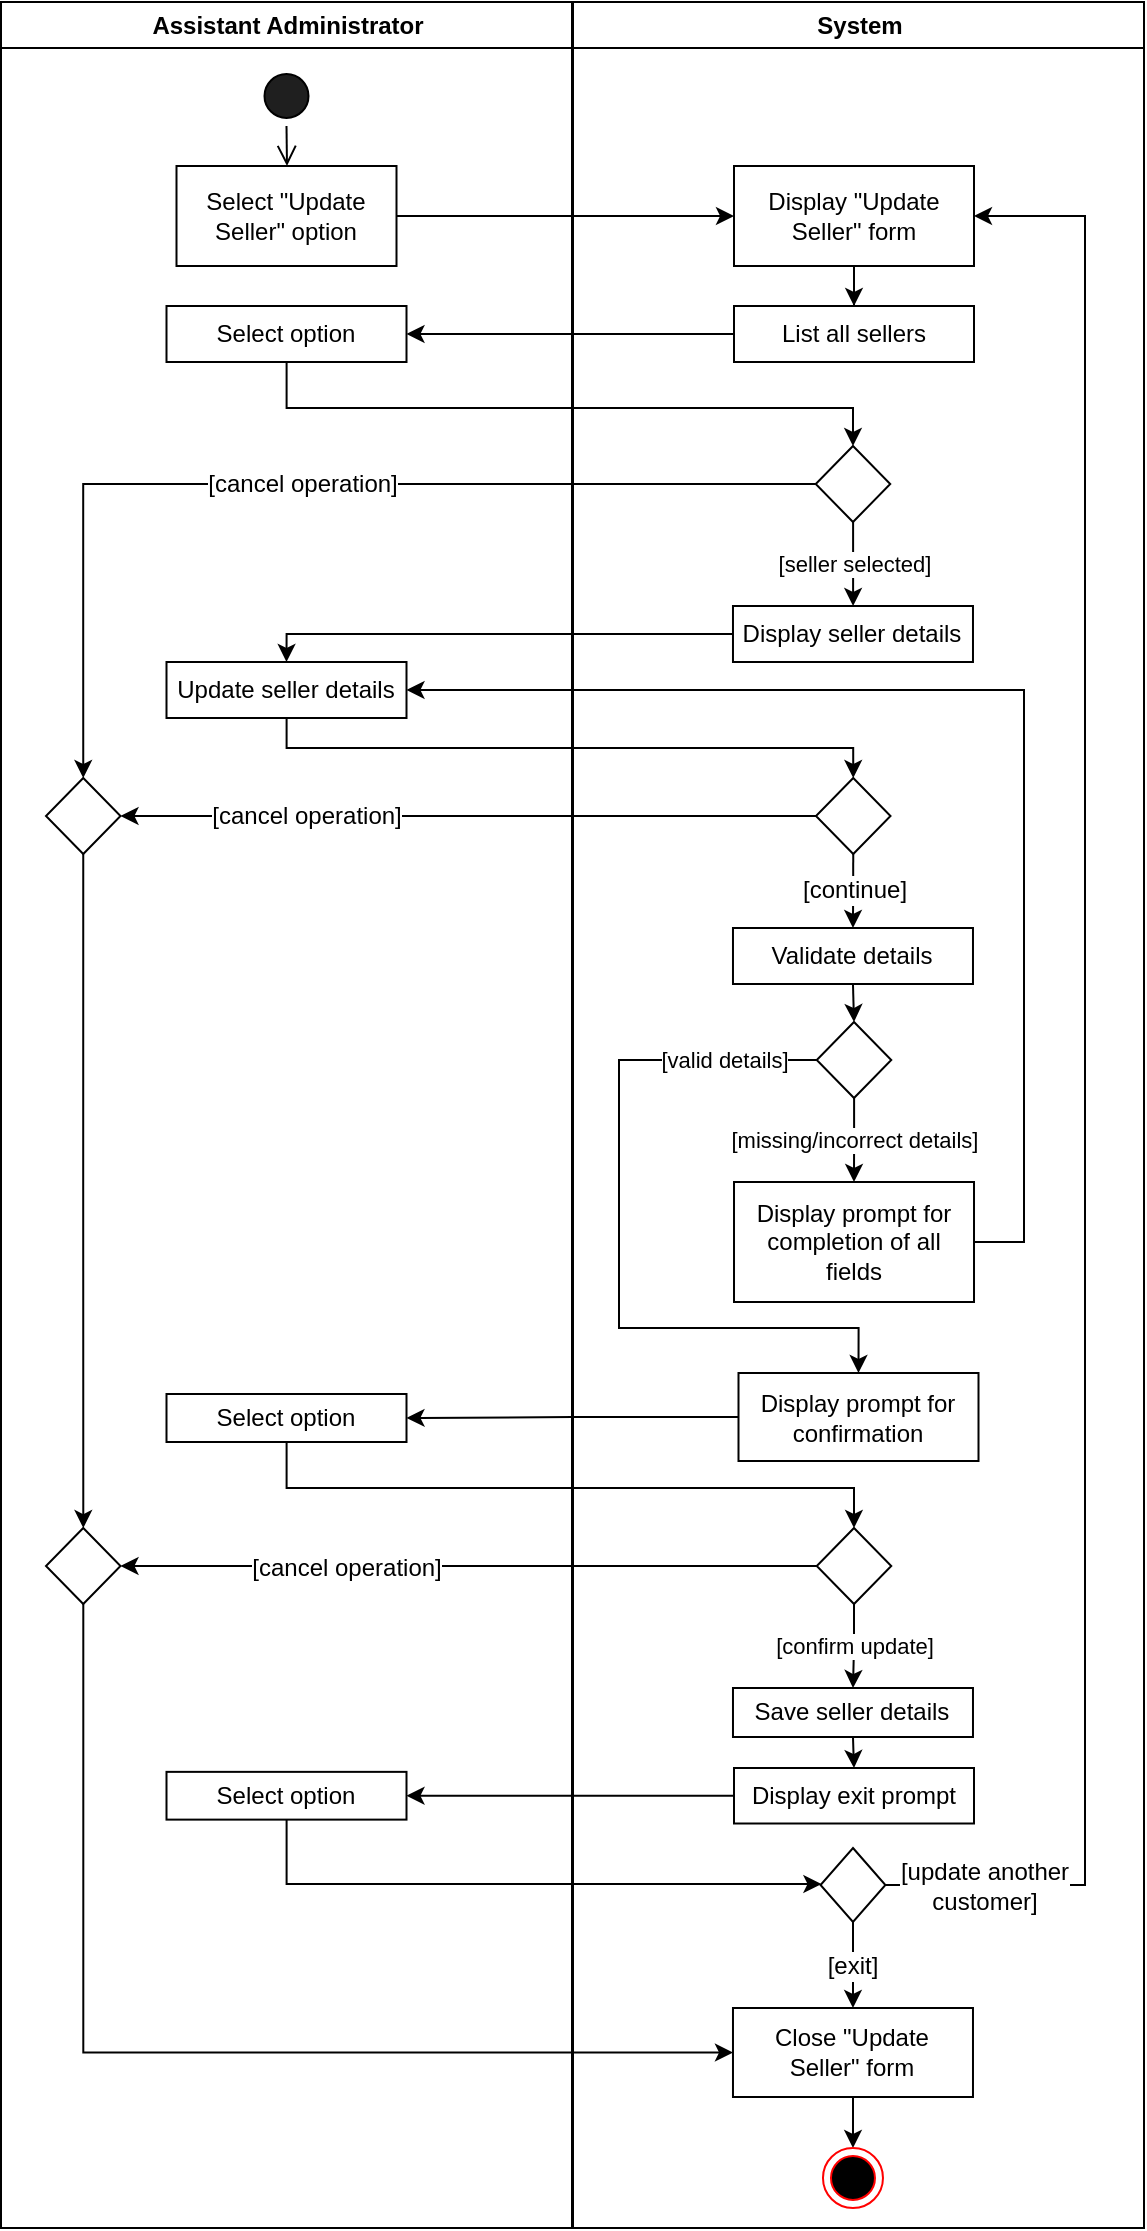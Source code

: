<mxfile version="20.3.6" type="github">
  <diagram name="Page-1" id="e7e014a7-5840-1c2e-5031-d8a46d1fe8dd">
    <mxGraphModel dx="780" dy="1108" grid="1" gridSize="10" guides="1" tooltips="1" connect="1" arrows="1" fold="1" page="1" pageScale="1" pageWidth="1169" pageHeight="1654" math="0" shadow="0">
      <root>
        <mxCell id="0" />
        <mxCell id="1" parent="0" />
        <mxCell id="2" value="Assistant Administrator" style="swimlane;whiteSpace=wrap;rounded=0;deletable=0;movable=0;expand=1;collapsible=0;" parent="1" vertex="1">
          <mxGeometry x="158.5" y="127" width="285.5" height="1113" as="geometry" />
        </mxCell>
        <mxCell id="5" value="" style="ellipse;shape=startState;rounded=0;whiteSpace=wrap;fillColor=#1F1F1F;" parent="2" vertex="1">
          <mxGeometry x="127.75" y="32" width="30" height="30" as="geometry" />
        </mxCell>
        <mxCell id="6" value="" style="edgeStyle=elbowEdgeStyle;elbow=horizontal;verticalAlign=bottom;endArrow=open;endSize=8;endFill=1;rounded=0;exitX=0.5;exitY=1;exitDx=0;exitDy=0;" parent="2" source="5" target="7" edge="1">
          <mxGeometry x="100" y="40" as="geometry">
            <mxPoint x="115" y="110" as="targetPoint" />
            <mxPoint x="140.5" y="90" as="sourcePoint" />
          </mxGeometry>
        </mxCell>
        <mxCell id="7" value="Select &quot;Update Seller&quot; option" style="rounded=0;whiteSpace=wrap;" parent="2" vertex="1">
          <mxGeometry x="87.75" y="82" width="110" height="50" as="geometry" />
        </mxCell>
        <mxCell id="bqYrFDz9AfAW0xV19m9E-46" value="Select option" style="whiteSpace=wrap;html=1;rounded=0;" parent="2" vertex="1">
          <mxGeometry x="82.75" y="152" width="120" height="28" as="geometry" />
        </mxCell>
        <mxCell id="VSnS6wqzOySut8PEu_Ir-9" value="Update seller details" style="whiteSpace=wrap;html=1;rounded=0;" parent="2" vertex="1">
          <mxGeometry x="82.75" y="330" width="120" height="28" as="geometry" />
        </mxCell>
        <mxCell id="VSnS6wqzOySut8PEu_Ir-27" value="Select option" style="whiteSpace=wrap;html=1;rounded=0;" parent="2" vertex="1">
          <mxGeometry x="82.75" y="696" width="120" height="24" as="geometry" />
        </mxCell>
        <mxCell id="VSnS6wqzOySut8PEu_Ir-46" value="" style="rhombus;whiteSpace=wrap;html=1;rounded=0;arcSize=20;fixedWidth=0;" parent="2" vertex="1">
          <mxGeometry x="22.5" y="763" width="37.25" height="38" as="geometry" />
        </mxCell>
        <mxCell id="VSnS6wqzOySut8PEu_Ir-60" style="edgeStyle=orthogonalEdgeStyle;rounded=0;orthogonalLoop=1;jettySize=auto;html=1;exitX=0.5;exitY=1;exitDx=0;exitDy=0;fontFamily=Helvetica;fontSize=12;fontColor=default;" parent="2" source="VSnS6wqzOySut8PEu_Ir-57" target="VSnS6wqzOySut8PEu_Ir-46" edge="1">
          <mxGeometry relative="1" as="geometry" />
        </mxCell>
        <mxCell id="VSnS6wqzOySut8PEu_Ir-57" value="" style="rhombus;whiteSpace=wrap;html=1;rounded=0;" parent="2" vertex="1">
          <mxGeometry x="22.5" y="388" width="37.25" height="38" as="geometry" />
        </mxCell>
        <mxCell id="3" value="System" style="swimlane;whiteSpace=wrap;rounded=0;deletable=0;movable=0;expand=1;collapsible=0;" parent="1" vertex="1">
          <mxGeometry x="444.5" y="127" width="285.5" height="1113" as="geometry" />
        </mxCell>
        <mxCell id="bqYrFDz9AfAW0xV19m9E-45" value="" style="edgeStyle=orthogonalEdgeStyle;rounded=0;orthogonalLoop=1;jettySize=auto;html=1;" parent="3" source="bqYrFDz9AfAW0xV19m9E-42" target="bqYrFDz9AfAW0xV19m9E-44" edge="1">
          <mxGeometry relative="1" as="geometry" />
        </mxCell>
        <mxCell id="bqYrFDz9AfAW0xV19m9E-42" value="Display &quot;Update Seller&quot; form" style="whiteSpace=wrap;html=1;rounded=0;" parent="3" vertex="1">
          <mxGeometry x="80.5" y="82" width="120" height="50" as="geometry" />
        </mxCell>
        <mxCell id="bqYrFDz9AfAW0xV19m9E-44" value="List all sellers" style="whiteSpace=wrap;html=1;rounded=0;" parent="3" vertex="1">
          <mxGeometry x="80.5" y="152" width="120" height="28" as="geometry" />
        </mxCell>
        <object label="[seller selected]" id="VSnS6wqzOySut8PEu_Ir-8">
          <mxCell style="edgeStyle=orthogonalEdgeStyle;rounded=0;orthogonalLoop=1;jettySize=auto;html=1;" parent="3" source="bqYrFDz9AfAW0xV19m9E-48" target="VSnS6wqzOySut8PEu_Ir-7" edge="1">
            <mxGeometry relative="1" as="geometry">
              <Array as="points">
                <mxPoint x="140" y="282" />
                <mxPoint x="140" y="282" />
              </Array>
            </mxGeometry>
          </mxCell>
        </object>
        <mxCell id="bqYrFDz9AfAW0xV19m9E-48" value="" style="rhombus;whiteSpace=wrap;html=1;rounded=0;" parent="3" vertex="1">
          <mxGeometry x="121.37" y="222" width="37.25" height="38" as="geometry" />
        </mxCell>
        <mxCell id="VSnS6wqzOySut8PEu_Ir-7" value="Display seller details" style="whiteSpace=wrap;html=1;rounded=0;" parent="3" vertex="1">
          <mxGeometry x="79.99" y="302" width="120" height="28" as="geometry" />
        </mxCell>
        <mxCell id="VSnS6wqzOySut8PEu_Ir-62" value="[continue]" style="edgeStyle=orthogonalEdgeStyle;rounded=0;orthogonalLoop=1;jettySize=auto;html=1;exitX=0.5;exitY=1;exitDx=0;exitDy=0;entryX=0.5;entryY=0;entryDx=0;entryDy=0;fontFamily=Helvetica;fontSize=12;fontColor=default;" parent="3" source="VSnS6wqzOySut8PEu_Ir-11" target="VSnS6wqzOySut8PEu_Ir-13" edge="1">
          <mxGeometry relative="1" as="geometry" />
        </mxCell>
        <mxCell id="VSnS6wqzOySut8PEu_Ir-11" value="" style="rhombus;whiteSpace=wrap;html=1;rounded=0;" parent="3" vertex="1">
          <mxGeometry x="121.5" y="388" width="37.25" height="38" as="geometry" />
        </mxCell>
        <mxCell id="VSnS6wqzOySut8PEu_Ir-63" style="edgeStyle=orthogonalEdgeStyle;rounded=0;orthogonalLoop=1;jettySize=auto;html=1;exitX=0.5;exitY=1;exitDx=0;exitDy=0;entryX=0.5;entryY=0;entryDx=0;entryDy=0;fontFamily=Helvetica;fontSize=12;fontColor=default;" parent="3" source="VSnS6wqzOySut8PEu_Ir-13" target="VSnS6wqzOySut8PEu_Ir-15" edge="1">
          <mxGeometry relative="1" as="geometry" />
        </mxCell>
        <mxCell id="VSnS6wqzOySut8PEu_Ir-13" value="Validate details" style="whiteSpace=wrap;html=1;rounded=0;" parent="3" vertex="1">
          <mxGeometry x="79.99" y="463" width="120" height="28" as="geometry" />
        </mxCell>
        <mxCell id="VSnS6wqzOySut8PEu_Ir-18" value="[missing/incorrect details]" style="edgeStyle=orthogonalEdgeStyle;rounded=0;orthogonalLoop=1;jettySize=auto;html=1;" parent="3" source="VSnS6wqzOySut8PEu_Ir-15" target="VSnS6wqzOySut8PEu_Ir-17" edge="1">
          <mxGeometry relative="1" as="geometry" />
        </mxCell>
        <mxCell id="VSnS6wqzOySut8PEu_Ir-15" value="" style="rhombus;whiteSpace=wrap;html=1;rounded=0;" parent="3" vertex="1">
          <mxGeometry x="121.88" y="510" width="37.25" height="38" as="geometry" />
        </mxCell>
        <mxCell id="VSnS6wqzOySut8PEu_Ir-17" value="Display prompt for completion of all fields" style="whiteSpace=wrap;html=1;rounded=0;" parent="3" vertex="1">
          <mxGeometry x="80.505" y="590" width="120" height="60" as="geometry" />
        </mxCell>
        <mxCell id="VSnS6wqzOySut8PEu_Ir-25" value="Display prompt for confirmation" style="whiteSpace=wrap;html=1;rounded=0;" parent="3" vertex="1">
          <mxGeometry x="82.75" y="685.5" width="120" height="44" as="geometry" />
        </mxCell>
        <mxCell id="VSnS6wqzOySut8PEu_Ir-26" value="[valid details]" style="edgeStyle=orthogonalEdgeStyle;rounded=0;orthogonalLoop=1;jettySize=auto;html=1;entryX=0.5;entryY=0;entryDx=0;entryDy=0;" parent="3" source="VSnS6wqzOySut8PEu_Ir-15" target="VSnS6wqzOySut8PEu_Ir-25" edge="1">
          <mxGeometry x="-0.753" relative="1" as="geometry">
            <mxPoint x="155.5" y="673" as="targetPoint" />
            <Array as="points">
              <mxPoint x="23" y="529" />
              <mxPoint x="23" y="663" />
              <mxPoint x="143" y="663" />
            </Array>
            <mxPoint as="offset" />
          </mxGeometry>
        </mxCell>
        <mxCell id="VSnS6wqzOySut8PEu_Ir-37" value="" style="rhombus;whiteSpace=wrap;html=1;rounded=0;autosize=1;" parent="3" vertex="1">
          <mxGeometry x="123.77" y="923" width="32.44" height="37" as="geometry" />
        </mxCell>
        <mxCell id="VSnS6wqzOySut8PEu_Ir-33" value="Display exit prompt" style="whiteSpace=wrap;html=1;rounded=0;" parent="3" vertex="1">
          <mxGeometry x="80.5" y="883" width="120" height="27.75" as="geometry" />
        </mxCell>
        <mxCell id="VSnS6wqzOySut8PEu_Ir-38" value="" style="edgeStyle=orthogonalEdgeStyle;rounded=0;orthogonalLoop=1;jettySize=auto;html=1;" parent="3" source="VSnS6wqzOySut8PEu_Ir-35" target="VSnS6wqzOySut8PEu_Ir-37" edge="1">
          <mxGeometry relative="1" as="geometry">
            <Array as="points">
              <mxPoint x="-143" y="941" />
            </Array>
          </mxGeometry>
        </mxCell>
        <mxCell id="VSnS6wqzOySut8PEu_Ir-35" value="Select option" style="whiteSpace=wrap;html=1;rounded=0;" parent="3" vertex="1">
          <mxGeometry x="-203.25" y="884.93" width="120" height="23.88" as="geometry" />
        </mxCell>
        <mxCell id="VSnS6wqzOySut8PEu_Ir-36" value="" style="edgeStyle=orthogonalEdgeStyle;rounded=0;orthogonalLoop=1;jettySize=auto;html=1;" parent="3" source="VSnS6wqzOySut8PEu_Ir-33" target="VSnS6wqzOySut8PEu_Ir-35" edge="1">
          <mxGeometry relative="1" as="geometry" />
        </mxCell>
        <mxCell id="VSnS6wqzOySut8PEu_Ir-43" value="" style="edgeStyle=orthogonalEdgeStyle;rounded=0;orthogonalLoop=1;jettySize=auto;html=1;fontFamily=Helvetica;fontSize=12;fontColor=default;" parent="3" source="VSnS6wqzOySut8PEu_Ir-39" target="VSnS6wqzOySut8PEu_Ir-41" edge="1">
          <mxGeometry relative="1" as="geometry" />
        </mxCell>
        <mxCell id="VSnS6wqzOySut8PEu_Ir-39" value="Close &quot;Update &lt;br&gt;Seller&quot; form" style="whiteSpace=wrap;html=1;rounded=0;" parent="3" vertex="1">
          <mxGeometry x="79.99" y="1003" width="120" height="44.5" as="geometry" />
        </mxCell>
        <mxCell id="VSnS6wqzOySut8PEu_Ir-40" value="[exit]" style="edgeStyle=orthogonalEdgeStyle;rounded=0;orthogonalLoop=1;jettySize=auto;html=1;fontFamily=Helvetica;fontSize=12;fontColor=default;" parent="3" source="VSnS6wqzOySut8PEu_Ir-37" target="VSnS6wqzOySut8PEu_Ir-39" edge="1">
          <mxGeometry relative="1" as="geometry" />
        </mxCell>
        <mxCell id="VSnS6wqzOySut8PEu_Ir-49" style="edgeStyle=orthogonalEdgeStyle;rounded=0;orthogonalLoop=1;jettySize=auto;html=1;exitX=0.5;exitY=1;exitDx=0;exitDy=0;entryX=0.5;entryY=0;entryDx=0;entryDy=0;fontFamily=Helvetica;fontSize=12;fontColor=default;" parent="3" source="VSnS6wqzOySut8PEu_Ir-31" target="VSnS6wqzOySut8PEu_Ir-33" edge="1">
          <mxGeometry relative="1" as="geometry" />
        </mxCell>
        <mxCell id="VSnS6wqzOySut8PEu_Ir-31" value="Save seller details" style="whiteSpace=wrap;html=1;rounded=0;" parent="3" vertex="1">
          <mxGeometry x="79.99" y="843" width="120" height="24.5" as="geometry" />
        </mxCell>
        <mxCell id="VSnS6wqzOySut8PEu_Ir-32" value="[confirm update]" style="edgeStyle=orthogonalEdgeStyle;rounded=0;orthogonalLoop=1;jettySize=auto;html=1;exitX=0.5;exitY=1;exitDx=0;exitDy=0;" parent="3" source="VSnS6wqzOySut8PEu_Ir-47" target="VSnS6wqzOySut8PEu_Ir-31" edge="1">
          <mxGeometry relative="1" as="geometry">
            <mxPoint x="140.5" y="800" as="sourcePoint" />
          </mxGeometry>
        </mxCell>
        <mxCell id="VSnS6wqzOySut8PEu_Ir-41" value="" style="ellipse;html=1;shape=endState;fillColor=#000000;strokeColor=#ff0000;rounded=0;fontFamily=Helvetica;fontSize=12;fontColor=default;" parent="3" vertex="1">
          <mxGeometry x="124.99" y="1073" width="30" height="30" as="geometry" />
        </mxCell>
        <mxCell id="VSnS6wqzOySut8PEu_Ir-47" value="" style="rhombus;whiteSpace=wrap;html=1;rounded=0;" parent="3" vertex="1">
          <mxGeometry x="121.88" y="763" width="37.25" height="38" as="geometry" />
        </mxCell>
        <mxCell id="VSnS6wqzOySut8PEu_Ir-53" value="[update another &lt;br&gt;customer]" style="edgeStyle=orthogonalEdgeStyle;rounded=0;orthogonalLoop=1;jettySize=auto;html=1;exitX=1;exitY=0.5;exitDx=0;exitDy=0;fontFamily=Helvetica;fontSize=12;fontColor=default;entryX=1;entryY=0.5;entryDx=0;entryDy=0;" parent="3" source="VSnS6wqzOySut8PEu_Ir-37" target="bqYrFDz9AfAW0xV19m9E-42" edge="1">
          <mxGeometry x="-0.9" relative="1" as="geometry">
            <mxPoint x="255.5" y="101.333" as="targetPoint" />
            <Array as="points">
              <mxPoint x="256" y="942" />
              <mxPoint x="256" y="107" />
            </Array>
            <mxPoint as="offset" />
          </mxGeometry>
        </mxCell>
        <mxCell id="bqYrFDz9AfAW0xV19m9E-43" value="" style="edgeStyle=orthogonalEdgeStyle;rounded=0;orthogonalLoop=1;jettySize=auto;html=1;" parent="1" source="7" target="bqYrFDz9AfAW0xV19m9E-42" edge="1">
          <mxGeometry relative="1" as="geometry" />
        </mxCell>
        <mxCell id="bqYrFDz9AfAW0xV19m9E-47" value="" style="edgeStyle=orthogonalEdgeStyle;rounded=0;orthogonalLoop=1;jettySize=auto;html=1;" parent="1" source="bqYrFDz9AfAW0xV19m9E-44" target="bqYrFDz9AfAW0xV19m9E-46" edge="1">
          <mxGeometry relative="1" as="geometry" />
        </mxCell>
        <mxCell id="bqYrFDz9AfAW0xV19m9E-49" value="" style="edgeStyle=orthogonalEdgeStyle;rounded=0;orthogonalLoop=1;jettySize=auto;html=1;entryX=0.5;entryY=0;entryDx=0;entryDy=0;" parent="1" source="bqYrFDz9AfAW0xV19m9E-46" target="bqYrFDz9AfAW0xV19m9E-48" edge="1">
          <mxGeometry relative="1" as="geometry">
            <Array as="points">
              <mxPoint x="301" y="330" />
              <mxPoint x="585" y="330" />
            </Array>
          </mxGeometry>
        </mxCell>
        <mxCell id="VSnS6wqzOySut8PEu_Ir-10" value="" style="edgeStyle=orthogonalEdgeStyle;rounded=0;orthogonalLoop=1;jettySize=auto;html=1;entryX=0.5;entryY=0;entryDx=0;entryDy=0;" parent="1" source="VSnS6wqzOySut8PEu_Ir-7" target="VSnS6wqzOySut8PEu_Ir-9" edge="1">
          <mxGeometry relative="1" as="geometry">
            <Array as="points">
              <mxPoint x="301" y="443" />
            </Array>
          </mxGeometry>
        </mxCell>
        <mxCell id="VSnS6wqzOySut8PEu_Ir-12" value="" style="edgeStyle=orthogonalEdgeStyle;rounded=0;orthogonalLoop=1;jettySize=auto;html=1;entryX=0.5;entryY=0;entryDx=0;entryDy=0;" parent="1" source="VSnS6wqzOySut8PEu_Ir-9" target="VSnS6wqzOySut8PEu_Ir-11" edge="1">
          <mxGeometry relative="1" as="geometry">
            <Array as="points">
              <mxPoint x="301" y="500" />
              <mxPoint x="585" y="500" />
            </Array>
          </mxGeometry>
        </mxCell>
        <mxCell id="VSnS6wqzOySut8PEu_Ir-28" value="" style="edgeStyle=orthogonalEdgeStyle;rounded=0;orthogonalLoop=1;jettySize=auto;html=1;" parent="1" source="VSnS6wqzOySut8PEu_Ir-25" target="VSnS6wqzOySut8PEu_Ir-27" edge="1">
          <mxGeometry relative="1" as="geometry" />
        </mxCell>
        <mxCell id="VSnS6wqzOySut8PEu_Ir-30" value="" style="edgeStyle=orthogonalEdgeStyle;rounded=0;orthogonalLoop=1;jettySize=auto;html=1;entryX=0.5;entryY=0;entryDx=0;entryDy=0;" parent="1" source="VSnS6wqzOySut8PEu_Ir-27" target="VSnS6wqzOySut8PEu_Ir-47" edge="1">
          <mxGeometry relative="1" as="geometry">
            <mxPoint x="585" y="890" as="targetPoint" />
            <Array as="points">
              <mxPoint x="301" y="870" />
              <mxPoint x="585" y="870" />
              <mxPoint x="585" y="889" />
            </Array>
          </mxGeometry>
        </mxCell>
        <mxCell id="VSnS6wqzOySut8PEu_Ir-45" value="[cancel operation]" style="endArrow=classic;html=1;rounded=0;fontFamily=Helvetica;fontSize=12;fontColor=default;exitX=0;exitY=0.5;exitDx=0;exitDy=0;snapToPoint=1;entryX=1;entryY=0.5;entryDx=0;entryDy=0;" parent="1" source="VSnS6wqzOySut8PEu_Ir-47" target="VSnS6wqzOySut8PEu_Ir-46" edge="1">
          <mxGeometry x="0.354" y="1" width="50" height="50" relative="1" as="geometry">
            <mxPoint x="565" y="908.5" as="sourcePoint" />
            <mxPoint x="300" y="908" as="targetPoint" />
            <mxPoint as="offset" />
          </mxGeometry>
        </mxCell>
        <mxCell id="VSnS6wqzOySut8PEu_Ir-51" style="edgeStyle=orthogonalEdgeStyle;rounded=0;orthogonalLoop=1;jettySize=auto;html=1;entryX=0;entryY=0.5;entryDx=0;entryDy=0;fontFamily=Helvetica;fontSize=12;fontColor=default;" parent="1" source="VSnS6wqzOySut8PEu_Ir-46" target="VSnS6wqzOySut8PEu_Ir-39" edge="1">
          <mxGeometry relative="1" as="geometry">
            <Array as="points">
              <mxPoint x="199" y="1152" />
            </Array>
          </mxGeometry>
        </mxCell>
        <mxCell id="VSnS6wqzOySut8PEu_Ir-52" value="[cancel operation]" style="endArrow=classic;html=1;rounded=0;fontFamily=Helvetica;fontSize=12;fontColor=default;snapToPoint=0;exitX=0;exitY=0.5;exitDx=0;exitDy=0;entryX=1;entryY=0.5;entryDx=0;entryDy=0;" parent="1" source="VSnS6wqzOySut8PEu_Ir-11" target="VSnS6wqzOySut8PEu_Ir-57" edge="1">
          <mxGeometry x="0.468" width="50" height="50" relative="1" as="geometry">
            <mxPoint x="380" y="895" as="sourcePoint" />
            <mxPoint x="230" y="535" as="targetPoint" />
            <Array as="points" />
            <mxPoint as="offset" />
          </mxGeometry>
        </mxCell>
        <mxCell id="VSnS6wqzOySut8PEu_Ir-59" value="[cancel operation]" style="edgeStyle=orthogonalEdgeStyle;rounded=0;orthogonalLoop=1;jettySize=auto;html=1;exitX=0;exitY=0.5;exitDx=0;exitDy=0;entryX=0.5;entryY=0;entryDx=0;entryDy=0;fontFamily=Helvetica;fontSize=12;fontColor=default;" parent="1" source="bqYrFDz9AfAW0xV19m9E-48" target="VSnS6wqzOySut8PEu_Ir-57" edge="1">
          <mxGeometry relative="1" as="geometry" />
        </mxCell>
        <mxCell id="VSnS6wqzOySut8PEu_Ir-64" style="edgeStyle=orthogonalEdgeStyle;rounded=0;orthogonalLoop=1;jettySize=auto;html=1;exitX=1;exitY=0.5;exitDx=0;exitDy=0;fontFamily=Helvetica;fontSize=12;fontColor=default;entryX=1;entryY=0.5;entryDx=0;entryDy=0;" parent="1" source="VSnS6wqzOySut8PEu_Ir-17" target="VSnS6wqzOySut8PEu_Ir-9" edge="1">
          <mxGeometry relative="1" as="geometry">
            <mxPoint x="670" y="460" as="targetPoint" />
            <Array as="points">
              <mxPoint x="670" y="747" />
              <mxPoint x="670" y="471" />
            </Array>
          </mxGeometry>
        </mxCell>
      </root>
    </mxGraphModel>
  </diagram>
</mxfile>
